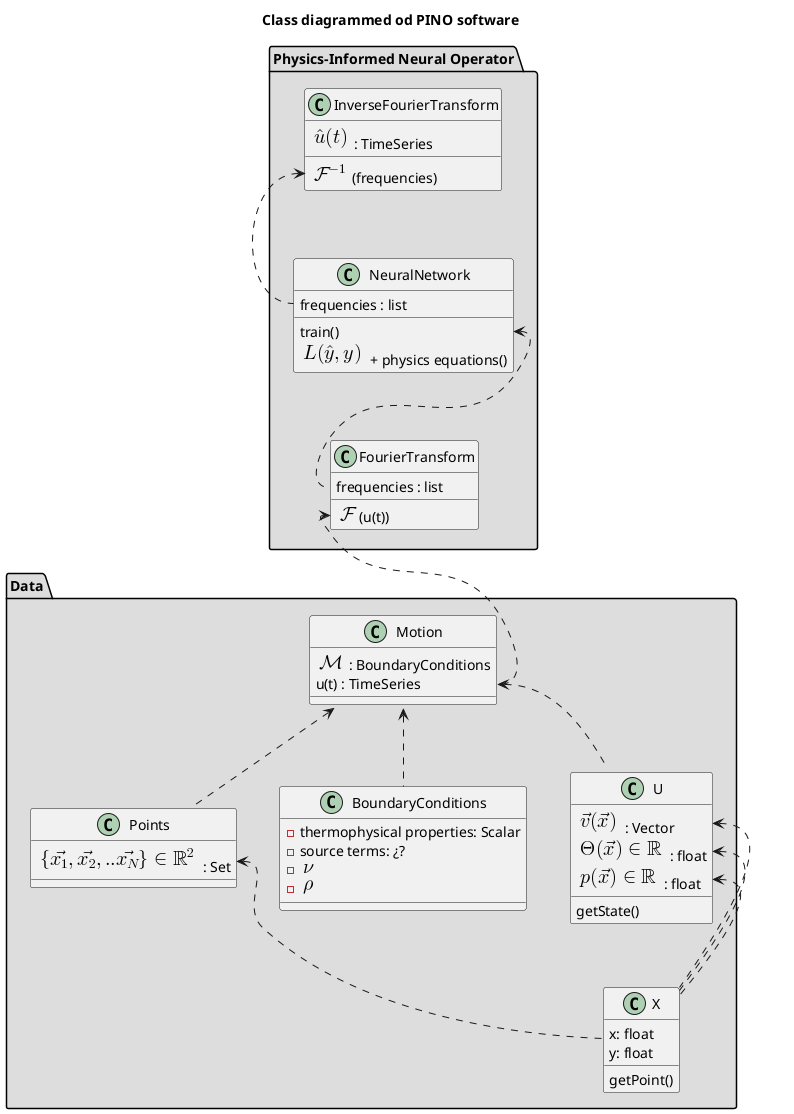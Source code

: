 @startuml

title
Class diagrammed od PINO software
end title

package Data #DDDDDD {

class X {
x: float
y: float
getPoint()
}

class Points{
<latex>\{ \vec{x_1}, \vec{x_2}, ..\vec{x_N} \} \in \mathbb{R}^2  </latex> : Set
}
Points::x_1 <.. X


class U {
{field}<latex>\vec{v}(\vec{x})</latex> : Vector
{field}<latex>\Theta(\vec{x}) \in \mathbb{R}</latex> : float
{field}<latex>p(\vec{x}) \in \mathbb{R}</latex> : float
getState()
}

class Motion{
 <latex>\mathcal{M}</latex>: BoundaryConditions
{field} u(t) : TimeSeries
}
Motion::u <.. U
Motion::U <..Points

U::p <.. X
U::Theta <.. X
U::v <.. X

class BoundaryConditions{
- thermophysical properties: Scalar
- source terms: ¿?
- <latex>\nu</latex>
- <latex>\rho</latex>
}
Motion::Mu<..BoundaryConditions

}
package "Physics-Informed Neural Operator" #DDDDDD {


class FourierTransform{
frequencies : list
<latex>\mathcal{F}</latex>(u(t))
}
FourierTransform::F <..Motion::u

class NeuralNetwork{
frequencies : list
train()
<latex>L(\hat{y},y)</latex> + physics equations()
}

NeuralNetwork::train <..  FourierTransform::frequencies

class  InverseFourierTransform{
{field}<latex>\hat{u}(t)</latex>: TimeSeries
<latex>\mathcal{F}^{-1}</latex>(frequencies)
}
InverseFourierTransform::F<..NeuralNetwork::frequencies
}

@enduml
